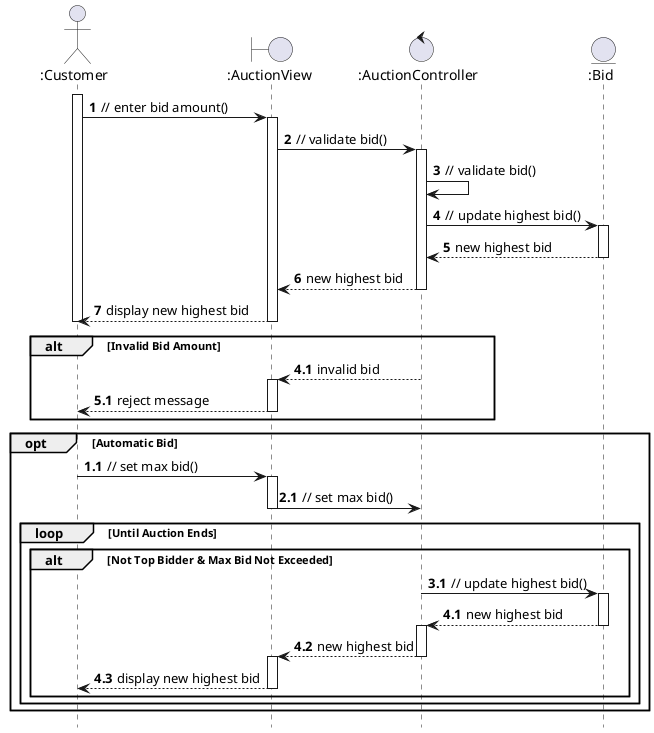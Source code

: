 @startuml
hide footbox

autonumber

actor ":Customer" as Customer
boundary ":AuctionView" as AuctionView
control ":AuctionController" as AuctionController
entity ":Bid" as Bid

activate Customer
  Customer -> AuctionView : // enter bid amount()
  activate AuctionView
    AuctionView -> AuctionController : // validate bid()
    activate AuctionController
      AuctionController -> AuctionController : // validate bid()
      AuctionController -> Bid : // update highest bid()
      activate Bid
        Bid --> AuctionController : new highest bid
      deactivate Bid
      AuctionController --> AuctionView : new highest bid
    deactivate AuctionController
    AuctionView --> Customer : display new highest bid
  deactivate AuctionView
deactivate Customer

alt Invalid Bid Amount
  autonumber 4.1
  AuctionController --> AuctionView : invalid bid
  autonumber inc A
  activate AuctionView
    AuctionView --> Customer : reject message
  deactivate AuctionView
end

opt Automatic Bid
  autonumber 1.1
  activate Customer
    Customer -> AuctionView : // set max bid()
    autonumber inc A
    activate AuctionView
      AuctionView -> AuctionController : // set max bid()
      autonumber inc A
    deactivate AuctionView
    loop Until Auction Ends
      alt Not Top Bidder & Max Bid Not Exceeded
        AuctionController -> Bid : // update highest bid()
        autonumber inc A
        activate Bid
          Bid --> AuctionController : new highest bid
        deactivate Bid
        activate AuctionController
          AuctionController --> AuctionView : new highest bid
        deactivate AuctionController
        activate AuctionView
          AuctionView --> Customer : display new highest bid
        deactivate AuctionView
      end
    end
end

@enduml